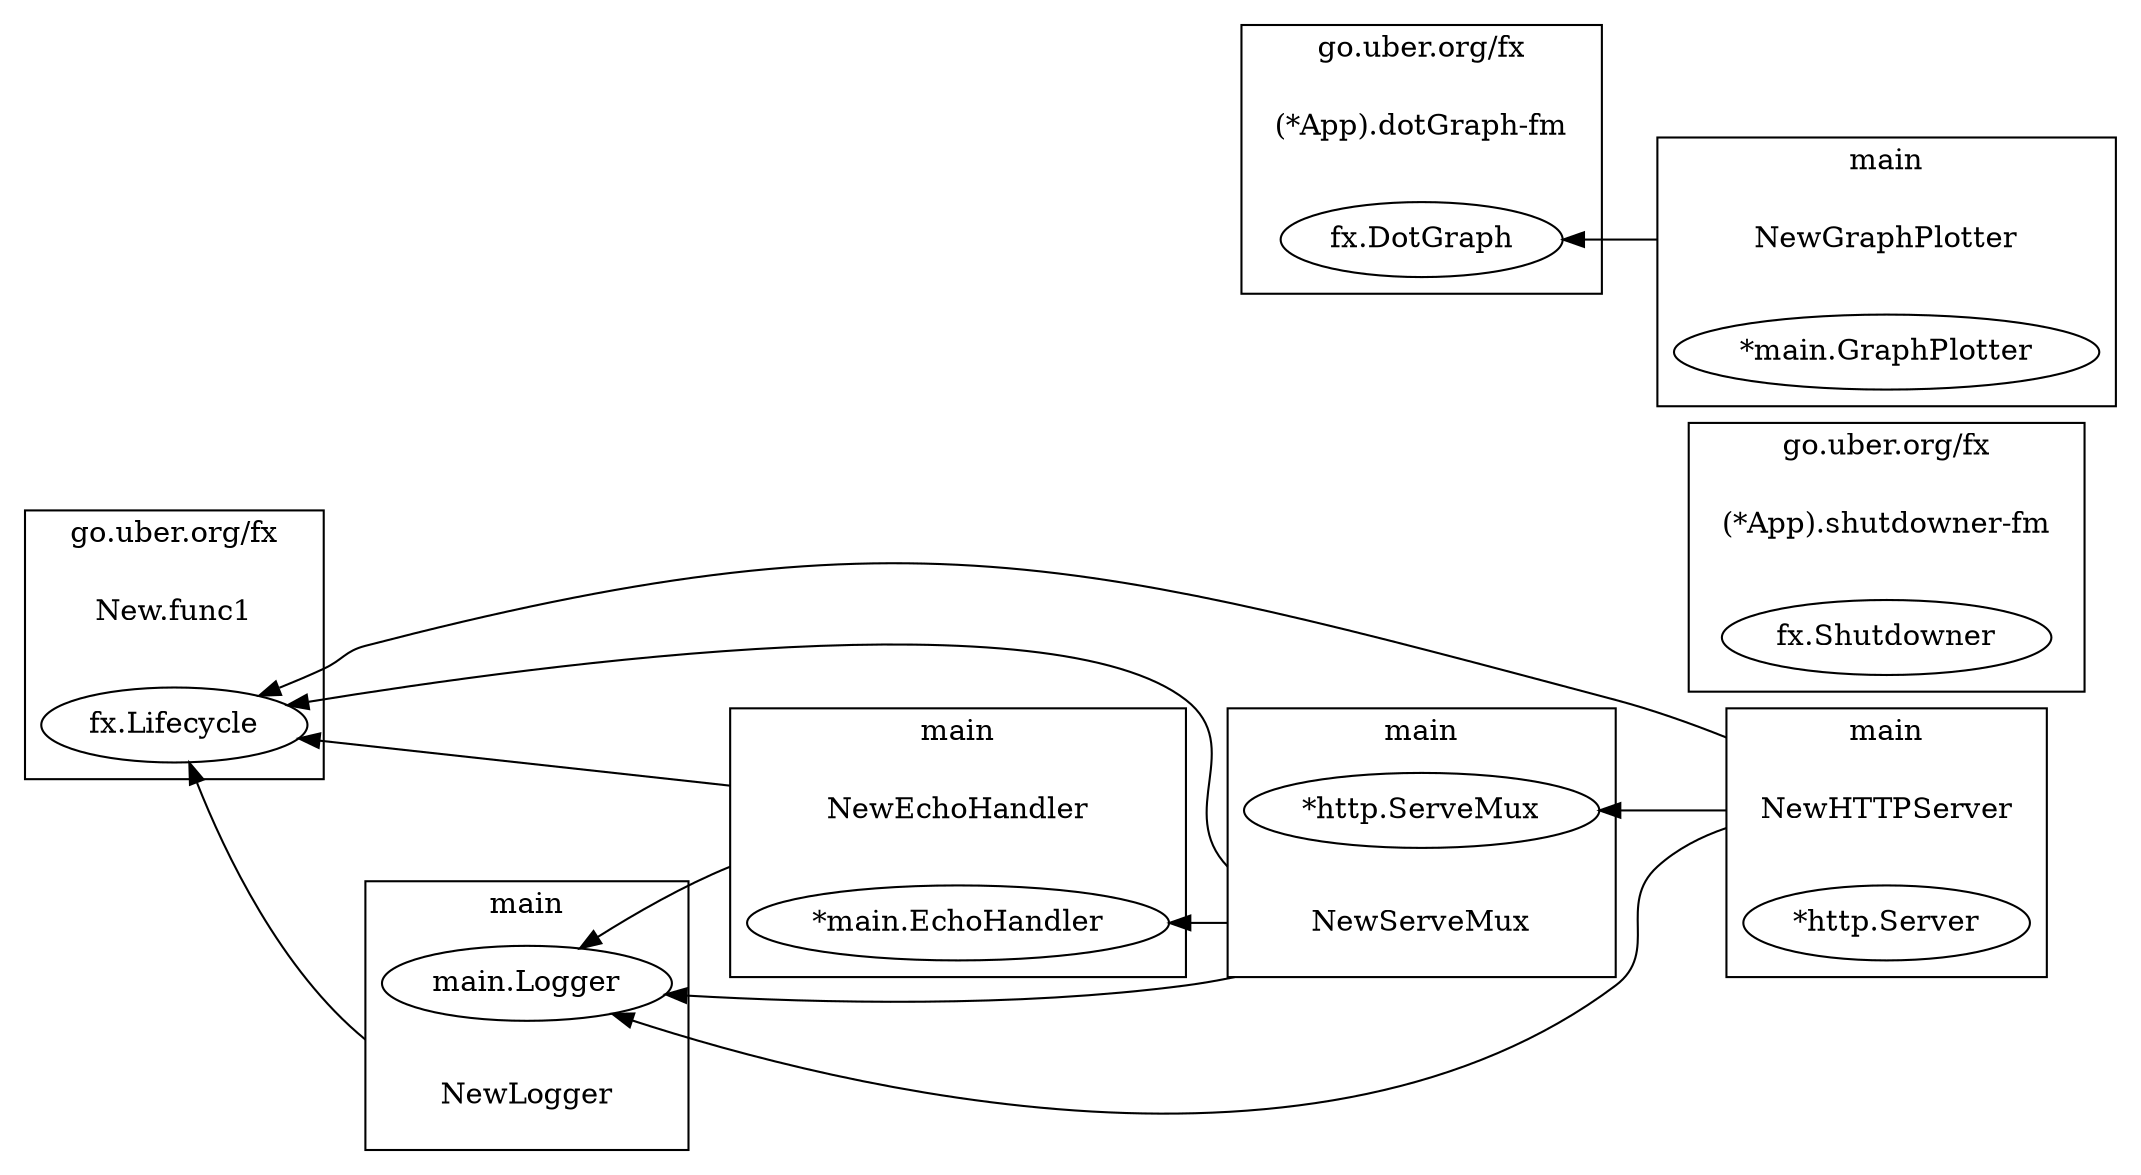 digraph {
	rankdir=RL;
	graph [compound=true];
	
		subgraph cluster_0 {
			label = "go.uber.org/fx";
			constructor_0 [shape=plaintext label="New.func1"];
			
			"fx.Lifecycle" [label=<fx.Lifecycle>];
			
		}
		
		
		subgraph cluster_1 {
			label = "go.uber.org/fx";
			constructor_1 [shape=plaintext label="(*App).shutdowner-fm"];
			
			"fx.Shutdowner" [label=<fx.Shutdowner>];
			
		}
		
		
		subgraph cluster_2 {
			label = "go.uber.org/fx";
			constructor_2 [shape=plaintext label="(*App).dotGraph-fm"];
			
			"fx.DotGraph" [label=<fx.DotGraph>];
			
		}
		
		
		subgraph cluster_3 {
			label = "main";
			constructor_3 [shape=plaintext label="NewHTTPServer"];
			
			"*http.Server" [label=<*http.Server>];
			
		}
		
			constructor_3 -> "fx.Lifecycle" [ltail=cluster_3];
		
			constructor_3 -> "main.Logger" [ltail=cluster_3];
		
			constructor_3 -> "*http.ServeMux" [ltail=cluster_3];
		
		
		subgraph cluster_4 {
			label = "main";
			constructor_4 [shape=plaintext label="NewEchoHandler"];
			
			"*main.EchoHandler" [label=<*main.EchoHandler>];
			
		}
		
			constructor_4 -> "fx.Lifecycle" [ltail=cluster_4];
		
			constructor_4 -> "main.Logger" [ltail=cluster_4];
		
		
		subgraph cluster_5 {
			label = "main";
			constructor_5 [shape=plaintext label="NewServeMux"];
			
			"*http.ServeMux" [label=<*http.ServeMux>];
			
		}
		
			constructor_5 -> "fx.Lifecycle" [ltail=cluster_5];
		
			constructor_5 -> "main.Logger" [ltail=cluster_5];
		
			constructor_5 -> "*main.EchoHandler" [ltail=cluster_5];
		
		
		subgraph cluster_6 {
			label = "main";
			constructor_6 [shape=plaintext label="NewLogger"];
			
			"main.Logger" [label=<main.Logger>];
			
		}
		
			constructor_6 -> "fx.Lifecycle" [ltail=cluster_6];
		
		
		subgraph cluster_7 {
			label = "main";
			constructor_7 [shape=plaintext label="NewGraphPlotter"];
			
			"*main.GraphPlotter" [label=<*main.GraphPlotter>];
			
		}
		
			constructor_7 -> "fx.DotGraph" [ltail=cluster_7];
		
		
	
}